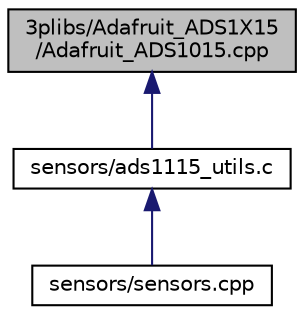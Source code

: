 digraph "3plibs/Adafruit_ADS1X15/Adafruit_ADS1015.cpp"
{
  edge [fontname="Helvetica",fontsize="10",labelfontname="Helvetica",labelfontsize="10"];
  node [fontname="Helvetica",fontsize="10",shape=record];
  Node4 [label="3plibs/Adafruit_ADS1X15\l/Adafruit_ADS1015.cpp",height=0.2,width=0.4,color="black", fillcolor="grey75", style="filled", fontcolor="black"];
  Node4 -> Node5 [dir="back",color="midnightblue",fontsize="10",style="solid",fontname="Helvetica"];
  Node5 [label="sensors/ads1115_utils.c",height=0.2,width=0.4,color="black", fillcolor="white", style="filled",URL="$ads1115__utils_8c.html",tooltip="Utility functions to read the samples from I2C. "];
  Node5 -> Node6 [dir="back",color="midnightblue",fontsize="10",style="solid",fontname="Helvetica"];
  Node6 [label="sensors/sensors.cpp",height=0.2,width=0.4,color="black", fillcolor="white", style="filled",URL="$sensors_8cpp.html",tooltip="Base class for all sensor types. "];
}
